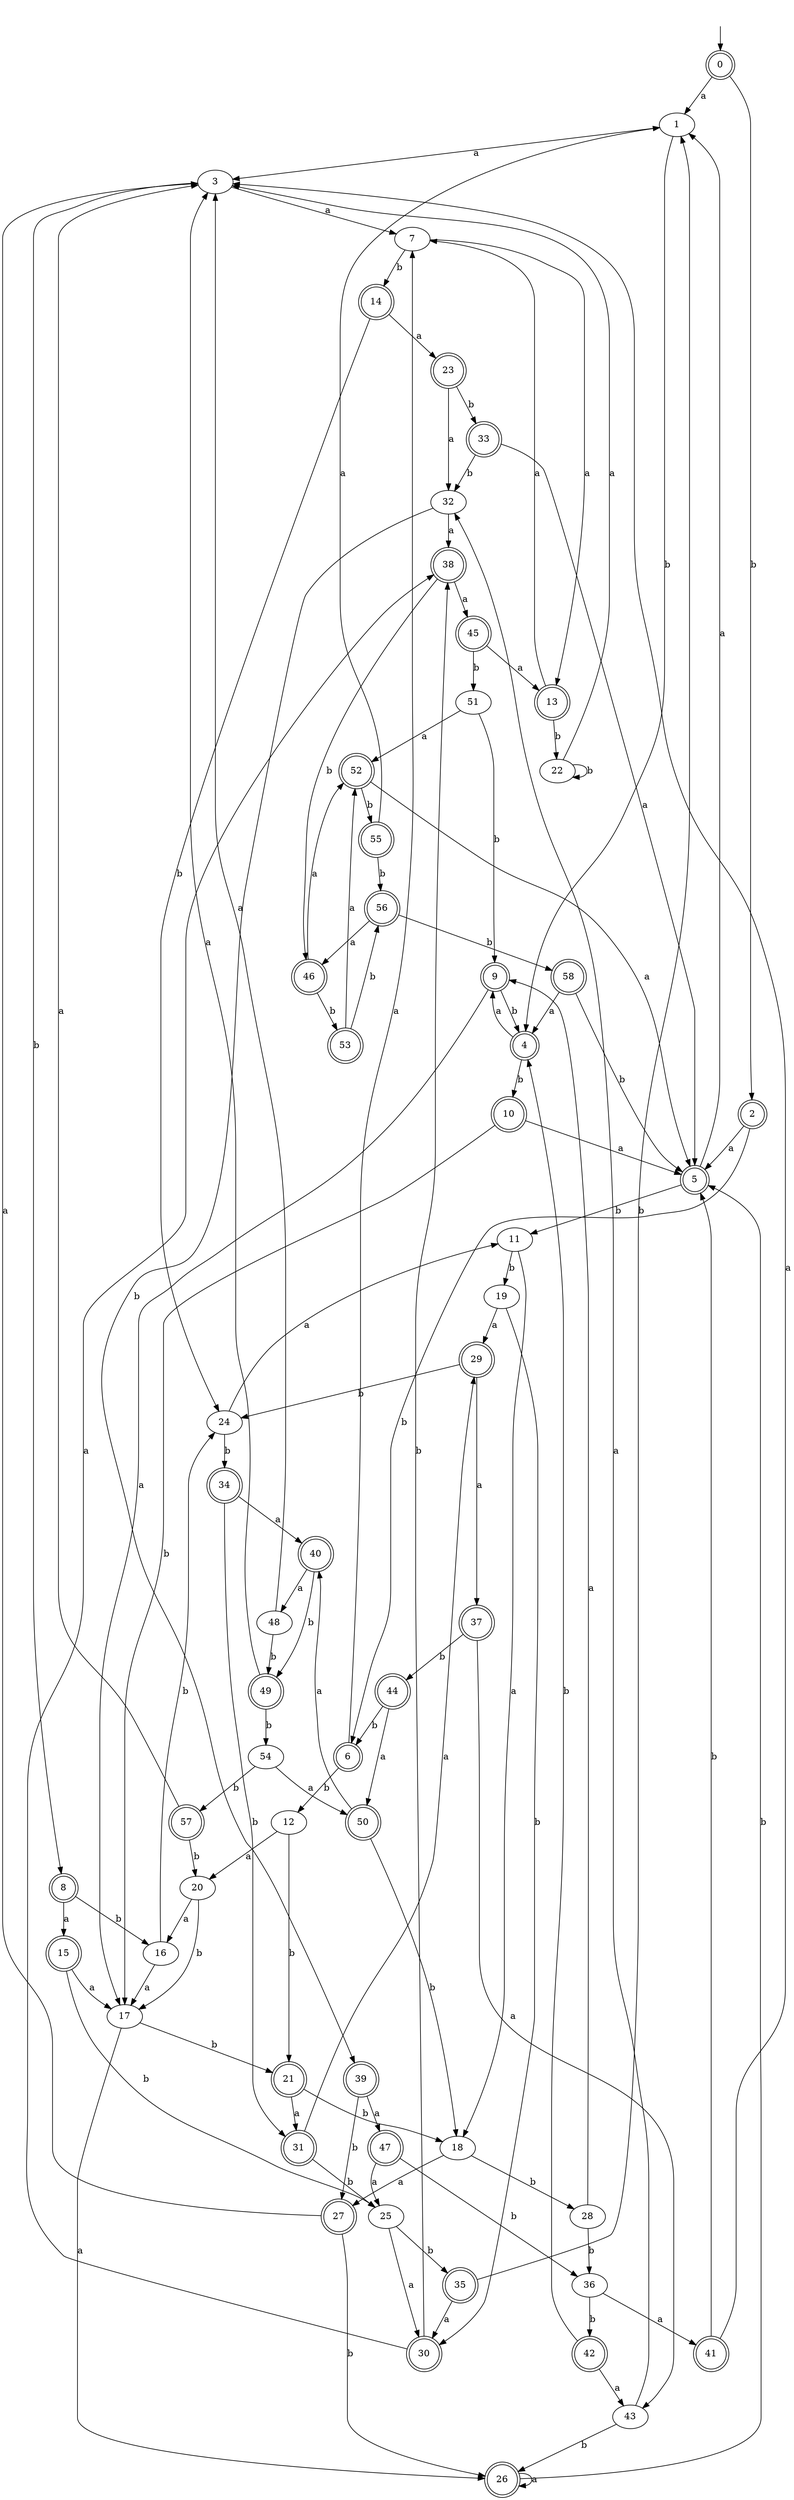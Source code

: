 digraph RandomDFA {
  __start0 [label="", shape=none];
  __start0 -> 0 [label=""];
  0 [shape=circle] [shape=doublecircle]
  0 -> 1 [label="a"]
  0 -> 2 [label="b"]
  1
  1 -> 3 [label="a"]
  1 -> 4 [label="b"]
  2 [shape=doublecircle]
  2 -> 5 [label="a"]
  2 -> 6 [label="b"]
  3
  3 -> 7 [label="a"]
  3 -> 8 [label="b"]
  4 [shape=doublecircle]
  4 -> 9 [label="a"]
  4 -> 10 [label="b"]
  5 [shape=doublecircle]
  5 -> 1 [label="a"]
  5 -> 11 [label="b"]
  6 [shape=doublecircle]
  6 -> 7 [label="a"]
  6 -> 12 [label="b"]
  7
  7 -> 13 [label="a"]
  7 -> 14 [label="b"]
  8 [shape=doublecircle]
  8 -> 15 [label="a"]
  8 -> 16 [label="b"]
  9 [shape=doublecircle]
  9 -> 17 [label="a"]
  9 -> 4 [label="b"]
  10 [shape=doublecircle]
  10 -> 5 [label="a"]
  10 -> 17 [label="b"]
  11
  11 -> 18 [label="a"]
  11 -> 19 [label="b"]
  12
  12 -> 20 [label="a"]
  12 -> 21 [label="b"]
  13 [shape=doublecircle]
  13 -> 7 [label="a"]
  13 -> 22 [label="b"]
  14 [shape=doublecircle]
  14 -> 23 [label="a"]
  14 -> 24 [label="b"]
  15 [shape=doublecircle]
  15 -> 17 [label="a"]
  15 -> 25 [label="b"]
  16
  16 -> 17 [label="a"]
  16 -> 24 [label="b"]
  17
  17 -> 26 [label="a"]
  17 -> 21 [label="b"]
  18
  18 -> 27 [label="a"]
  18 -> 28 [label="b"]
  19
  19 -> 29 [label="a"]
  19 -> 30 [label="b"]
  20
  20 -> 16 [label="a"]
  20 -> 17 [label="b"]
  21 [shape=doublecircle]
  21 -> 31 [label="a"]
  21 -> 18 [label="b"]
  22
  22 -> 3 [label="a"]
  22 -> 22 [label="b"]
  23 [shape=doublecircle]
  23 -> 32 [label="a"]
  23 -> 33 [label="b"]
  24
  24 -> 11 [label="a"]
  24 -> 34 [label="b"]
  25
  25 -> 30 [label="a"]
  25 -> 35 [label="b"]
  26 [shape=doublecircle]
  26 -> 26 [label="a"]
  26 -> 5 [label="b"]
  27 [shape=doublecircle]
  27 -> 3 [label="a"]
  27 -> 26 [label="b"]
  28
  28 -> 9 [label="a"]
  28 -> 36 [label="b"]
  29 [shape=doublecircle]
  29 -> 37 [label="a"]
  29 -> 24 [label="b"]
  30 [shape=doublecircle]
  30 -> 38 [label="a"]
  30 -> 38 [label="b"]
  31 [shape=doublecircle]
  31 -> 29 [label="a"]
  31 -> 25 [label="b"]
  32
  32 -> 38 [label="a"]
  32 -> 39 [label="b"]
  33 [shape=doublecircle]
  33 -> 5 [label="a"]
  33 -> 32 [label="b"]
  34 [shape=doublecircle]
  34 -> 40 [label="a"]
  34 -> 31 [label="b"]
  35 [shape=doublecircle]
  35 -> 30 [label="a"]
  35 -> 1 [label="b"]
  36
  36 -> 41 [label="a"]
  36 -> 42 [label="b"]
  37 [shape=doublecircle]
  37 -> 43 [label="a"]
  37 -> 44 [label="b"]
  38 [shape=doublecircle]
  38 -> 45 [label="a"]
  38 -> 46 [label="b"]
  39 [shape=doublecircle]
  39 -> 47 [label="a"]
  39 -> 27 [label="b"]
  40 [shape=doublecircle]
  40 -> 48 [label="a"]
  40 -> 49 [label="b"]
  41 [shape=doublecircle]
  41 -> 3 [label="a"]
  41 -> 5 [label="b"]
  42 [shape=doublecircle]
  42 -> 43 [label="a"]
  42 -> 4 [label="b"]
  43
  43 -> 32 [label="a"]
  43 -> 26 [label="b"]
  44 [shape=doublecircle]
  44 -> 50 [label="a"]
  44 -> 6 [label="b"]
  45 [shape=doublecircle]
  45 -> 13 [label="a"]
  45 -> 51 [label="b"]
  46 [shape=doublecircle]
  46 -> 52 [label="a"]
  46 -> 53 [label="b"]
  47 [shape=doublecircle]
  47 -> 25 [label="a"]
  47 -> 36 [label="b"]
  48
  48 -> 3 [label="a"]
  48 -> 49 [label="b"]
  49 [shape=doublecircle]
  49 -> 3 [label="a"]
  49 -> 54 [label="b"]
  50 [shape=doublecircle]
  50 -> 40 [label="a"]
  50 -> 18 [label="b"]
  51
  51 -> 52 [label="a"]
  51 -> 9 [label="b"]
  52 [shape=doublecircle]
  52 -> 5 [label="a"]
  52 -> 55 [label="b"]
  53 [shape=doublecircle]
  53 -> 52 [label="a"]
  53 -> 56 [label="b"]
  54
  54 -> 50 [label="a"]
  54 -> 57 [label="b"]
  55 [shape=doublecircle]
  55 -> 1 [label="a"]
  55 -> 56 [label="b"]
  56 [shape=doublecircle]
  56 -> 46 [label="a"]
  56 -> 58 [label="b"]
  57 [shape=doublecircle]
  57 -> 3 [label="a"]
  57 -> 20 [label="b"]
  58 [shape=doublecircle]
  58 -> 4 [label="a"]
  58 -> 5 [label="b"]
}
